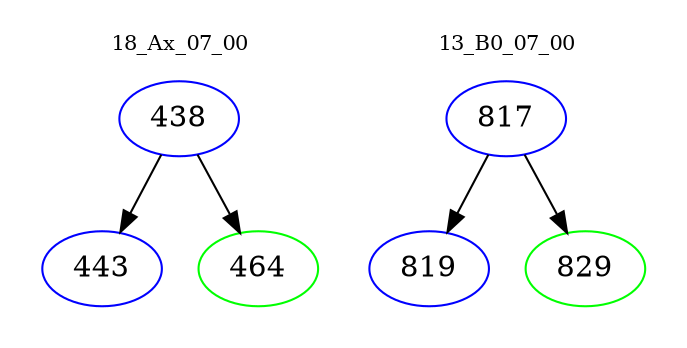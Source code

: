 digraph{
subgraph cluster_0 {
color = white
label = "18_Ax_07_00";
fontsize=10;
T0_438 [label="438", color="blue"]
T0_438 -> T0_443 [color="black"]
T0_443 [label="443", color="blue"]
T0_438 -> T0_464 [color="black"]
T0_464 [label="464", color="green"]
}
subgraph cluster_1 {
color = white
label = "13_B0_07_00";
fontsize=10;
T1_817 [label="817", color="blue"]
T1_817 -> T1_819 [color="black"]
T1_819 [label="819", color="blue"]
T1_817 -> T1_829 [color="black"]
T1_829 [label="829", color="green"]
}
}
